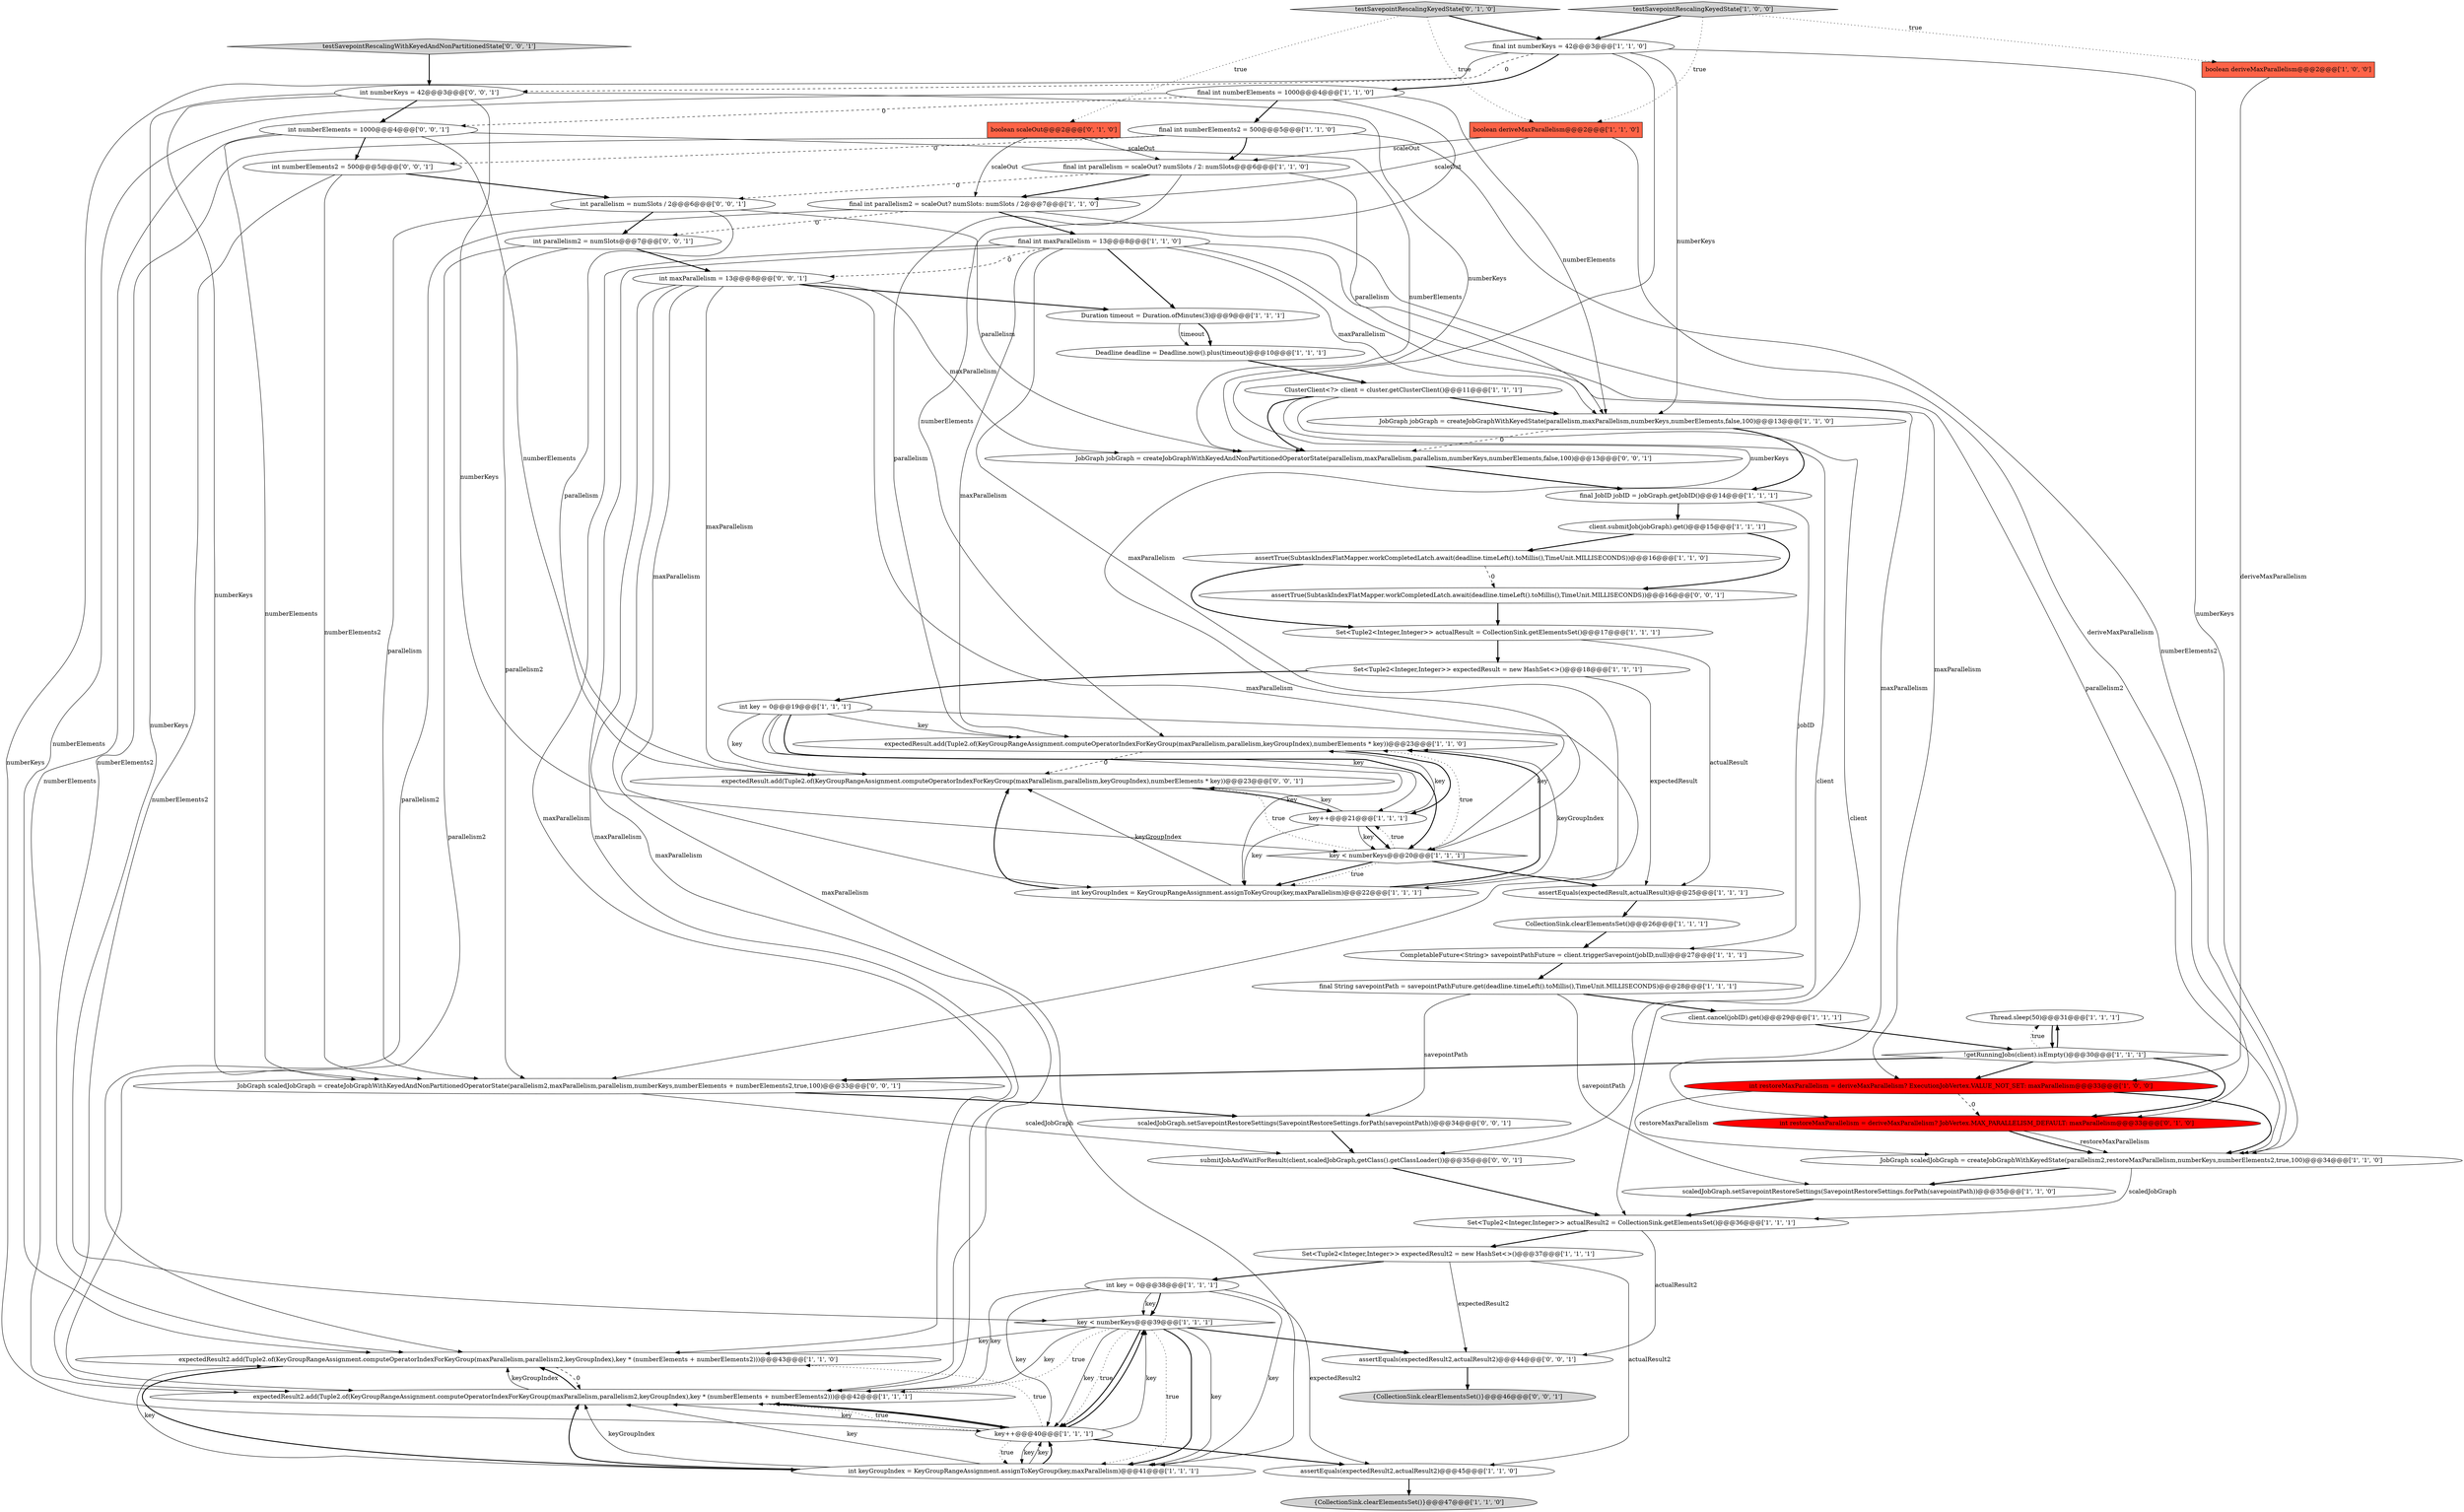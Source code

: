 digraph {
4 [style = filled, label = "Thread.sleep(50)@@@31@@@['1', '1', '1']", fillcolor = white, shape = ellipse image = "AAA0AAABBB1BBB"];
16 [style = filled, label = "Set<Tuple2<Integer,Integer>> expectedResult2 = new HashSet<>()@@@37@@@['1', '1', '1']", fillcolor = white, shape = ellipse image = "AAA0AAABBB1BBB"];
32 [style = filled, label = "!getRunningJobs(client).isEmpty()@@@30@@@['1', '1', '1']", fillcolor = white, shape = diamond image = "AAA0AAABBB1BBB"];
48 [style = filled, label = "int numberElements2 = 500@@@5@@@['0', '0', '1']", fillcolor = white, shape = ellipse image = "AAA0AAABBB3BBB"];
11 [style = filled, label = "final JobID jobID = jobGraph.getJobID()@@@14@@@['1', '1', '1']", fillcolor = white, shape = ellipse image = "AAA0AAABBB1BBB"];
24 [style = filled, label = "final String savepointPath = savepointPathFuture.get(deadline.timeLeft().toMillis(),TimeUnit.MILLISECONDS)@@@28@@@['1', '1', '1']", fillcolor = white, shape = ellipse image = "AAA0AAABBB1BBB"];
41 [style = filled, label = "Duration timeout = Duration.ofMinutes(3)@@@9@@@['1', '1', '1']", fillcolor = white, shape = ellipse image = "AAA0AAABBB1BBB"];
0 [style = filled, label = "Deadline deadline = Deadline.now().plus(timeout)@@@10@@@['1', '1', '1']", fillcolor = white, shape = ellipse image = "AAA0AAABBB1BBB"];
5 [style = filled, label = "boolean deriveMaxParallelism@@@2@@@['1', '1', '0']", fillcolor = tomato, shape = box image = "AAA0AAABBB1BBB"];
55 [style = filled, label = "int numberElements = 1000@@@4@@@['0', '0', '1']", fillcolor = white, shape = ellipse image = "AAA0AAABBB3BBB"];
47 [style = filled, label = "assertTrue(SubtaskIndexFlatMapper.workCompletedLatch.await(deadline.timeLeft().toMillis(),TimeUnit.MILLISECONDS))@@@16@@@['0', '0', '1']", fillcolor = white, shape = ellipse image = "AAA0AAABBB3BBB"];
35 [style = filled, label = "Set<Tuple2<Integer,Integer>> expectedResult = new HashSet<>()@@@18@@@['1', '1', '1']", fillcolor = white, shape = ellipse image = "AAA0AAABBB1BBB"];
38 [style = filled, label = "client.cancel(jobID).get()@@@29@@@['1', '1', '1']", fillcolor = white, shape = ellipse image = "AAA0AAABBB1BBB"];
59 [style = filled, label = "scaledJobGraph.setSavepointRestoreSettings(SavepointRestoreSettings.forPath(savepointPath))@@@34@@@['0', '0', '1']", fillcolor = white, shape = ellipse image = "AAA0AAABBB3BBB"];
18 [style = filled, label = "expectedResult.add(Tuple2.of(KeyGroupRangeAssignment.computeOperatorIndexForKeyGroup(maxParallelism,parallelism,keyGroupIndex),numberElements * key))@@@23@@@['1', '1', '0']", fillcolor = white, shape = ellipse image = "AAA0AAABBB1BBB"];
36 [style = filled, label = "{CollectionSink.clearElementsSet()}@@@47@@@['1', '1', '0']", fillcolor = lightgray, shape = ellipse image = "AAA0AAABBB1BBB"];
13 [style = filled, label = "expectedResult2.add(Tuple2.of(KeyGroupRangeAssignment.computeOperatorIndexForKeyGroup(maxParallelism,parallelism2,keyGroupIndex),key * (numberElements + numberElements2)))@@@43@@@['1', '1', '0']", fillcolor = white, shape = ellipse image = "AAA0AAABBB1BBB"];
22 [style = filled, label = "key < numberKeys@@@39@@@['1', '1', '1']", fillcolor = white, shape = diamond image = "AAA0AAABBB1BBB"];
29 [style = filled, label = "Set<Tuple2<Integer,Integer>> actualResult2 = CollectionSink.getElementsSet()@@@36@@@['1', '1', '1']", fillcolor = white, shape = ellipse image = "AAA0AAABBB1BBB"];
40 [style = filled, label = "CollectionSink.clearElementsSet()@@@26@@@['1', '1', '1']", fillcolor = white, shape = ellipse image = "AAA0AAABBB1BBB"];
1 [style = filled, label = "key++@@@40@@@['1', '1', '1']", fillcolor = white, shape = ellipse image = "AAA0AAABBB1BBB"];
28 [style = filled, label = "final int parallelism = scaleOut? numSlots / 2: numSlots@@@6@@@['1', '1', '0']", fillcolor = white, shape = ellipse image = "AAA0AAABBB1BBB"];
49 [style = filled, label = "expectedResult.add(Tuple2.of(KeyGroupRangeAssignment.computeOperatorIndexForKeyGroup(maxParallelism,parallelism,keyGroupIndex),numberElements * key))@@@23@@@['0', '0', '1']", fillcolor = white, shape = ellipse image = "AAA0AAABBB3BBB"];
53 [style = filled, label = "int maxParallelism = 13@@@8@@@['0', '0', '1']", fillcolor = white, shape = ellipse image = "AAA0AAABBB3BBB"];
8 [style = filled, label = "final int maxParallelism = 13@@@8@@@['1', '1', '0']", fillcolor = white, shape = ellipse image = "AAA0AAABBB1BBB"];
15 [style = filled, label = "int restoreMaxParallelism = deriveMaxParallelism? ExecutionJobVertex.VALUE_NOT_SET: maxParallelism@@@33@@@['1', '0', '0']", fillcolor = red, shape = ellipse image = "AAA1AAABBB1BBB"];
56 [style = filled, label = "int parallelism = numSlots / 2@@@6@@@['0', '0', '1']", fillcolor = white, shape = ellipse image = "AAA0AAABBB3BBB"];
54 [style = filled, label = "int parallelism2 = numSlots@@@7@@@['0', '0', '1']", fillcolor = white, shape = ellipse image = "AAA0AAABBB3BBB"];
60 [style = filled, label = "submitJobAndWaitForResult(client,scaledJobGraph,getClass().getClassLoader())@@@35@@@['0', '0', '1']", fillcolor = white, shape = ellipse image = "AAA0AAABBB3BBB"];
37 [style = filled, label = "JobGraph scaledJobGraph = createJobGraphWithKeyedState(parallelism2,restoreMaxParallelism,numberKeys,numberElements2,true,100)@@@34@@@['1', '1', '0']", fillcolor = white, shape = ellipse image = "AAA0AAABBB1BBB"];
46 [style = filled, label = "JobGraph scaledJobGraph = createJobGraphWithKeyedAndNonPartitionedOperatorState(parallelism2,maxParallelism,parallelism,numberKeys,numberElements + numberElements2,true,100)@@@33@@@['0', '0', '1']", fillcolor = white, shape = ellipse image = "AAA0AAABBB3BBB"];
45 [style = filled, label = "int restoreMaxParallelism = deriveMaxParallelism? JobVertex.MAX_PARALLELISM_DEFAULT: maxParallelism@@@33@@@['0', '1', '0']", fillcolor = red, shape = ellipse image = "AAA1AAABBB2BBB"];
27 [style = filled, label = "int key = 0@@@19@@@['1', '1', '1']", fillcolor = white, shape = ellipse image = "AAA0AAABBB1BBB"];
26 [style = filled, label = "assertTrue(SubtaskIndexFlatMapper.workCompletedLatch.await(deadline.timeLeft().toMillis(),TimeUnit.MILLISECONDS))@@@16@@@['1', '1', '0']", fillcolor = white, shape = ellipse image = "AAA0AAABBB1BBB"];
9 [style = filled, label = "expectedResult2.add(Tuple2.of(KeyGroupRangeAssignment.computeOperatorIndexForKeyGroup(maxParallelism,parallelism2,keyGroupIndex),key * (numberElements + numberElements2)))@@@42@@@['1', '1', '1']", fillcolor = white, shape = ellipse image = "AAA0AAABBB1BBB"];
58 [style = filled, label = "JobGraph jobGraph = createJobGraphWithKeyedAndNonPartitionedOperatorState(parallelism,maxParallelism,parallelism,numberKeys,numberElements,false,100)@@@13@@@['0', '0', '1']", fillcolor = white, shape = ellipse image = "AAA0AAABBB3BBB"];
14 [style = filled, label = "client.submitJob(jobGraph).get()@@@15@@@['1', '1', '1']", fillcolor = white, shape = ellipse image = "AAA0AAABBB1BBB"];
3 [style = filled, label = "boolean deriveMaxParallelism@@@2@@@['1', '0', '0']", fillcolor = tomato, shape = box image = "AAA0AAABBB1BBB"];
30 [style = filled, label = "Set<Tuple2<Integer,Integer>> actualResult = CollectionSink.getElementsSet()@@@17@@@['1', '1', '1']", fillcolor = white, shape = ellipse image = "AAA0AAABBB1BBB"];
50 [style = filled, label = "assertEquals(expectedResult2,actualResult2)@@@44@@@['0', '0', '1']", fillcolor = white, shape = ellipse image = "AAA0AAABBB3BBB"];
34 [style = filled, label = "int keyGroupIndex = KeyGroupRangeAssignment.assignToKeyGroup(key,maxParallelism)@@@41@@@['1', '1', '1']", fillcolor = white, shape = ellipse image = "AAA0AAABBB1BBB"];
6 [style = filled, label = "testSavepointRescalingKeyedState['1', '0', '0']", fillcolor = lightgray, shape = diamond image = "AAA0AAABBB1BBB"];
42 [style = filled, label = "key < numberKeys@@@20@@@['1', '1', '1']", fillcolor = white, shape = diamond image = "AAA0AAABBB1BBB"];
52 [style = filled, label = "int numberKeys = 42@@@3@@@['0', '0', '1']", fillcolor = white, shape = ellipse image = "AAA0AAABBB3BBB"];
57 [style = filled, label = "{CollectionSink.clearElementsSet()}@@@46@@@['0', '0', '1']", fillcolor = lightgray, shape = ellipse image = "AAA0AAABBB3BBB"];
2 [style = filled, label = "JobGraph jobGraph = createJobGraphWithKeyedState(parallelism,maxParallelism,numberKeys,numberElements,false,100)@@@13@@@['1', '1', '0']", fillcolor = white, shape = ellipse image = "AAA0AAABBB1BBB"];
43 [style = filled, label = "testSavepointRescalingKeyedState['0', '1', '0']", fillcolor = lightgray, shape = diamond image = "AAA0AAABBB2BBB"];
33 [style = filled, label = "ClusterClient<?> client = cluster.getClusterClient()@@@11@@@['1', '1', '1']", fillcolor = white, shape = ellipse image = "AAA0AAABBB1BBB"];
7 [style = filled, label = "CompletableFuture<String> savepointPathFuture = client.triggerSavepoint(jobID,null)@@@27@@@['1', '1', '1']", fillcolor = white, shape = ellipse image = "AAA0AAABBB1BBB"];
12 [style = filled, label = "assertEquals(expectedResult,actualResult)@@@25@@@['1', '1', '1']", fillcolor = white, shape = ellipse image = "AAA0AAABBB1BBB"];
51 [style = filled, label = "testSavepointRescalingWithKeyedAndNonPartitionedState['0', '0', '1']", fillcolor = lightgray, shape = diamond image = "AAA0AAABBB3BBB"];
25 [style = filled, label = "final int numberKeys = 42@@@3@@@['1', '1', '0']", fillcolor = white, shape = ellipse image = "AAA0AAABBB1BBB"];
31 [style = filled, label = "scaledJobGraph.setSavepointRestoreSettings(SavepointRestoreSettings.forPath(savepointPath))@@@35@@@['1', '1', '0']", fillcolor = white, shape = ellipse image = "AAA0AAABBB1BBB"];
19 [style = filled, label = "final int parallelism2 = scaleOut? numSlots: numSlots / 2@@@7@@@['1', '1', '0']", fillcolor = white, shape = ellipse image = "AAA0AAABBB1BBB"];
20 [style = filled, label = "final int numberElements2 = 500@@@5@@@['1', '1', '0']", fillcolor = white, shape = ellipse image = "AAA0AAABBB1BBB"];
10 [style = filled, label = "assertEquals(expectedResult2,actualResult2)@@@45@@@['1', '1', '0']", fillcolor = white, shape = ellipse image = "AAA0AAABBB1BBB"];
44 [style = filled, label = "boolean scaleOut@@@2@@@['0', '1', '0']", fillcolor = tomato, shape = box image = "AAA0AAABBB2BBB"];
23 [style = filled, label = "key++@@@21@@@['1', '1', '1']", fillcolor = white, shape = ellipse image = "AAA0AAABBB1BBB"];
39 [style = filled, label = "final int numberElements = 1000@@@4@@@['1', '1', '0']", fillcolor = white, shape = ellipse image = "AAA0AAABBB1BBB"];
21 [style = filled, label = "int keyGroupIndex = KeyGroupRangeAssignment.assignToKeyGroup(key,maxParallelism)@@@22@@@['1', '1', '1']", fillcolor = white, shape = ellipse image = "AAA0AAABBB1BBB"];
17 [style = filled, label = "int key = 0@@@38@@@['1', '1', '1']", fillcolor = white, shape = ellipse image = "AAA0AAABBB1BBB"];
41->0 [style = bold, label=""];
55->9 [style = solid, label="numberElements"];
34->9 [style = bold, label=""];
11->14 [style = bold, label=""];
35->12 [style = solid, label="expectedResult"];
60->29 [style = bold, label=""];
43->5 [style = dotted, label="true"];
17->10 [style = solid, label="expectedResult2"];
22->1 [style = solid, label="key"];
8->45 [style = solid, label="maxParallelism"];
52->55 [style = bold, label=""];
18->49 [style = dashed, label="0"];
21->18 [style = bold, label=""];
1->34 [style = dotted, label="true"];
56->54 [style = bold, label=""];
15->45 [style = dashed, label="0"];
24->59 [style = solid, label="savepointPath"];
1->13 [style = dotted, label="true"];
55->48 [style = bold, label=""];
12->40 [style = bold, label=""];
27->21 [style = solid, label="key"];
55->46 [style = solid, label="numberElements"];
15->37 [style = solid, label="restoreMaxParallelism"];
37->31 [style = bold, label=""];
1->34 [style = solid, label="key"];
39->2 [style = solid, label="numberElements"];
53->41 [style = bold, label=""];
22->9 [style = solid, label="key"];
46->60 [style = solid, label="scaledJobGraph"];
54->53 [style = bold, label=""];
23->18 [style = solid, label="key"];
42->23 [style = dotted, label="true"];
32->4 [style = bold, label=""];
44->19 [style = solid, label="scaleOut"];
27->18 [style = solid, label="key"];
55->49 [style = solid, label="numberElements"];
39->13 [style = solid, label="numberElements"];
42->21 [style = bold, label=""];
6->3 [style = dotted, label="true"];
56->49 [style = solid, label="parallelism"];
46->59 [style = bold, label=""];
58->11 [style = bold, label=""];
56->46 [style = solid, label="parallelism"];
25->52 [style = dashed, label="0"];
13->34 [style = bold, label=""];
45->37 [style = solid, label="restoreMaxParallelism"];
1->22 [style = solid, label="key"];
54->46 [style = solid, label="parallelism2"];
22->13 [style = solid, label="key"];
44->28 [style = solid, label="scaleOut"];
59->60 [style = bold, label=""];
48->46 [style = solid, label="numberElements2"];
25->2 [style = solid, label="numberKeys"];
19->54 [style = dashed, label="0"];
53->34 [style = solid, label="maxParallelism"];
23->49 [style = solid, label="key"];
22->50 [style = bold, label=""];
26->47 [style = dashed, label="0"];
31->29 [style = bold, label=""];
39->18 [style = solid, label="numberElements"];
24->38 [style = bold, label=""];
20->48 [style = dashed, label="0"];
13->9 [style = dashed, label="0"];
27->23 [style = solid, label="key"];
16->17 [style = bold, label=""];
38->32 [style = bold, label=""];
23->21 [style = solid, label="key"];
5->28 [style = solid, label="scaleOut"];
41->0 [style = solid, label="timeout"];
7->24 [style = bold, label=""];
6->5 [style = dotted, label="true"];
16->50 [style = solid, label="expectedResult2"];
1->9 [style = solid, label="key"];
28->2 [style = solid, label="parallelism"];
34->13 [style = solid, label="key"];
34->1 [style = solid, label="key"];
28->19 [style = bold, label=""];
8->9 [style = solid, label="maxParallelism"];
25->1 [style = solid, label="numberKeys"];
33->29 [style = solid, label="client"];
27->42 [style = solid, label="key"];
25->42 [style = solid, label="numberKeys"];
22->9 [style = dotted, label="true"];
9->1 [style = bold, label=""];
29->50 [style = solid, label="actualResult2"];
39->20 [style = bold, label=""];
39->55 [style = dashed, label="0"];
29->16 [style = bold, label=""];
33->58 [style = bold, label=""];
32->46 [style = bold, label=""];
53->21 [style = solid, label="maxParallelism"];
25->39 [style = bold, label=""];
8->41 [style = bold, label=""];
18->23 [style = bold, label=""];
32->4 [style = dotted, label="true"];
2->58 [style = dashed, label="0"];
3->15 [style = solid, label="deriveMaxParallelism"];
8->18 [style = solid, label="maxParallelism"];
53->58 [style = solid, label="maxParallelism"];
8->15 [style = solid, label="maxParallelism"];
55->58 [style = solid, label="numberElements"];
20->37 [style = solid, label="numberElements2"];
33->60 [style = solid, label="client"];
49->23 [style = bold, label=""];
37->29 [style = solid, label="scaledJobGraph"];
51->52 [style = bold, label=""];
28->56 [style = dashed, label="0"];
16->10 [style = solid, label="actualResult2"];
1->9 [style = bold, label=""];
23->42 [style = bold, label=""];
28->18 [style = solid, label="parallelism"];
43->44 [style = dotted, label="true"];
22->1 [style = dotted, label="true"];
30->35 [style = bold, label=""];
42->49 [style = dotted, label="true"];
42->18 [style = dotted, label="true"];
50->57 [style = bold, label=""];
1->9 [style = dotted, label="true"];
17->22 [style = solid, label="key"];
14->47 [style = bold, label=""];
34->9 [style = solid, label="keyGroupIndex"];
21->49 [style = bold, label=""];
9->13 [style = solid, label="keyGroupIndex"];
17->9 [style = solid, label="key"];
21->49 [style = solid, label="keyGroupIndex"];
22->1 [style = bold, label=""];
24->31 [style = solid, label="savepointPath"];
52->46 [style = solid, label="numberKeys"];
15->37 [style = bold, label=""];
2->11 [style = bold, label=""];
33->2 [style = bold, label=""];
30->12 [style = solid, label="actualResult"];
11->7 [style = solid, label="jobID"];
5->19 [style = solid, label="scaleOut"];
21->18 [style = solid, label="keyGroupIndex"];
20->13 [style = solid, label="numberElements2"];
53->9 [style = solid, label="maxParallelism"];
22->34 [style = dotted, label="true"];
52->58 [style = solid, label="numberKeys"];
32->45 [style = bold, label=""];
35->27 [style = bold, label=""];
17->1 [style = solid, label="key"];
48->56 [style = bold, label=""];
23->42 [style = solid, label="key"];
34->9 [style = solid, label="key"];
34->1 [style = bold, label=""];
20->28 [style = bold, label=""];
54->9 [style = solid, label="parallelism2"];
56->58 [style = solid, label="parallelism"];
27->49 [style = solid, label="key"];
8->53 [style = dashed, label="0"];
53->46 [style = solid, label="maxParallelism"];
52->22 [style = solid, label="numberKeys"];
42->12 [style = bold, label=""];
5->45 [style = solid, label="deriveMaxParallelism"];
17->22 [style = bold, label=""];
17->34 [style = solid, label="key"];
52->42 [style = solid, label="numberKeys"];
19->8 [style = bold, label=""];
8->2 [style = solid, label="maxParallelism"];
10->36 [style = bold, label=""];
27->42 [style = bold, label=""];
26->30 [style = bold, label=""];
47->30 [style = bold, label=""];
1->22 [style = bold, label=""];
14->26 [style = bold, label=""];
40->7 [style = bold, label=""];
19->13 [style = solid, label="parallelism2"];
0->33 [style = bold, label=""];
53->49 [style = solid, label="maxParallelism"];
8->13 [style = solid, label="maxParallelism"];
22->34 [style = bold, label=""];
22->34 [style = solid, label="key"];
32->15 [style = bold, label=""];
8->21 [style = solid, label="maxParallelism"];
19->37 [style = solid, label="parallelism2"];
45->37 [style = bold, label=""];
43->25 [style = bold, label=""];
25->37 [style = solid, label="numberKeys"];
1->10 [style = bold, label=""];
42->21 [style = dotted, label="true"];
4->32 [style = bold, label=""];
48->9 [style = solid, label="numberElements2"];
6->25 [style = bold, label=""];
9->13 [style = bold, label=""];
}
